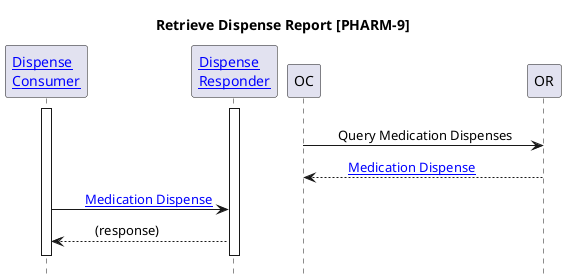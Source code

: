 @startuml

hide footbox

'!include ./style.iuml

Title Retrieve Dispense Report [PHARM-9]

Participant "[[actors_and_transactions.html#dispense-consumer Dispense\nConsumer]]" as OP
Participant "[[actors_and_transactions.html#dispense-responder Dispense\nResponder]]" as OF

activate OP
activate OF

OP -[hidden]> OF
OC -> OR: \tQuery Medication Dispenses\t
OC <-- OR: \t[[StructureDefinition-IHEMedicationDispense.html{Medication Dispense} Medication Dispense]]\t

OP -> OF: \t[[StructureDefinition-IHEMedicationDispense.html{Medication Dispense} Medication Dispense]]
OP <-- OF: \t(response)\t
OP -[hidden]> OF

deactivate OP
deactivate OF

@enduml
